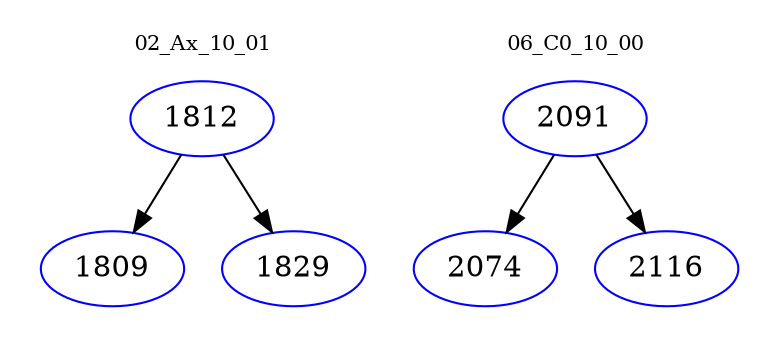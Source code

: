 digraph{
subgraph cluster_0 {
color = white
label = "02_Ax_10_01";
fontsize=10;
T0_1812 [label="1812", color="blue"]
T0_1812 -> T0_1809 [color="black"]
T0_1809 [label="1809", color="blue"]
T0_1812 -> T0_1829 [color="black"]
T0_1829 [label="1829", color="blue"]
}
subgraph cluster_1 {
color = white
label = "06_C0_10_00";
fontsize=10;
T1_2091 [label="2091", color="blue"]
T1_2091 -> T1_2074 [color="black"]
T1_2074 [label="2074", color="blue"]
T1_2091 -> T1_2116 [color="black"]
T1_2116 [label="2116", color="blue"]
}
}
